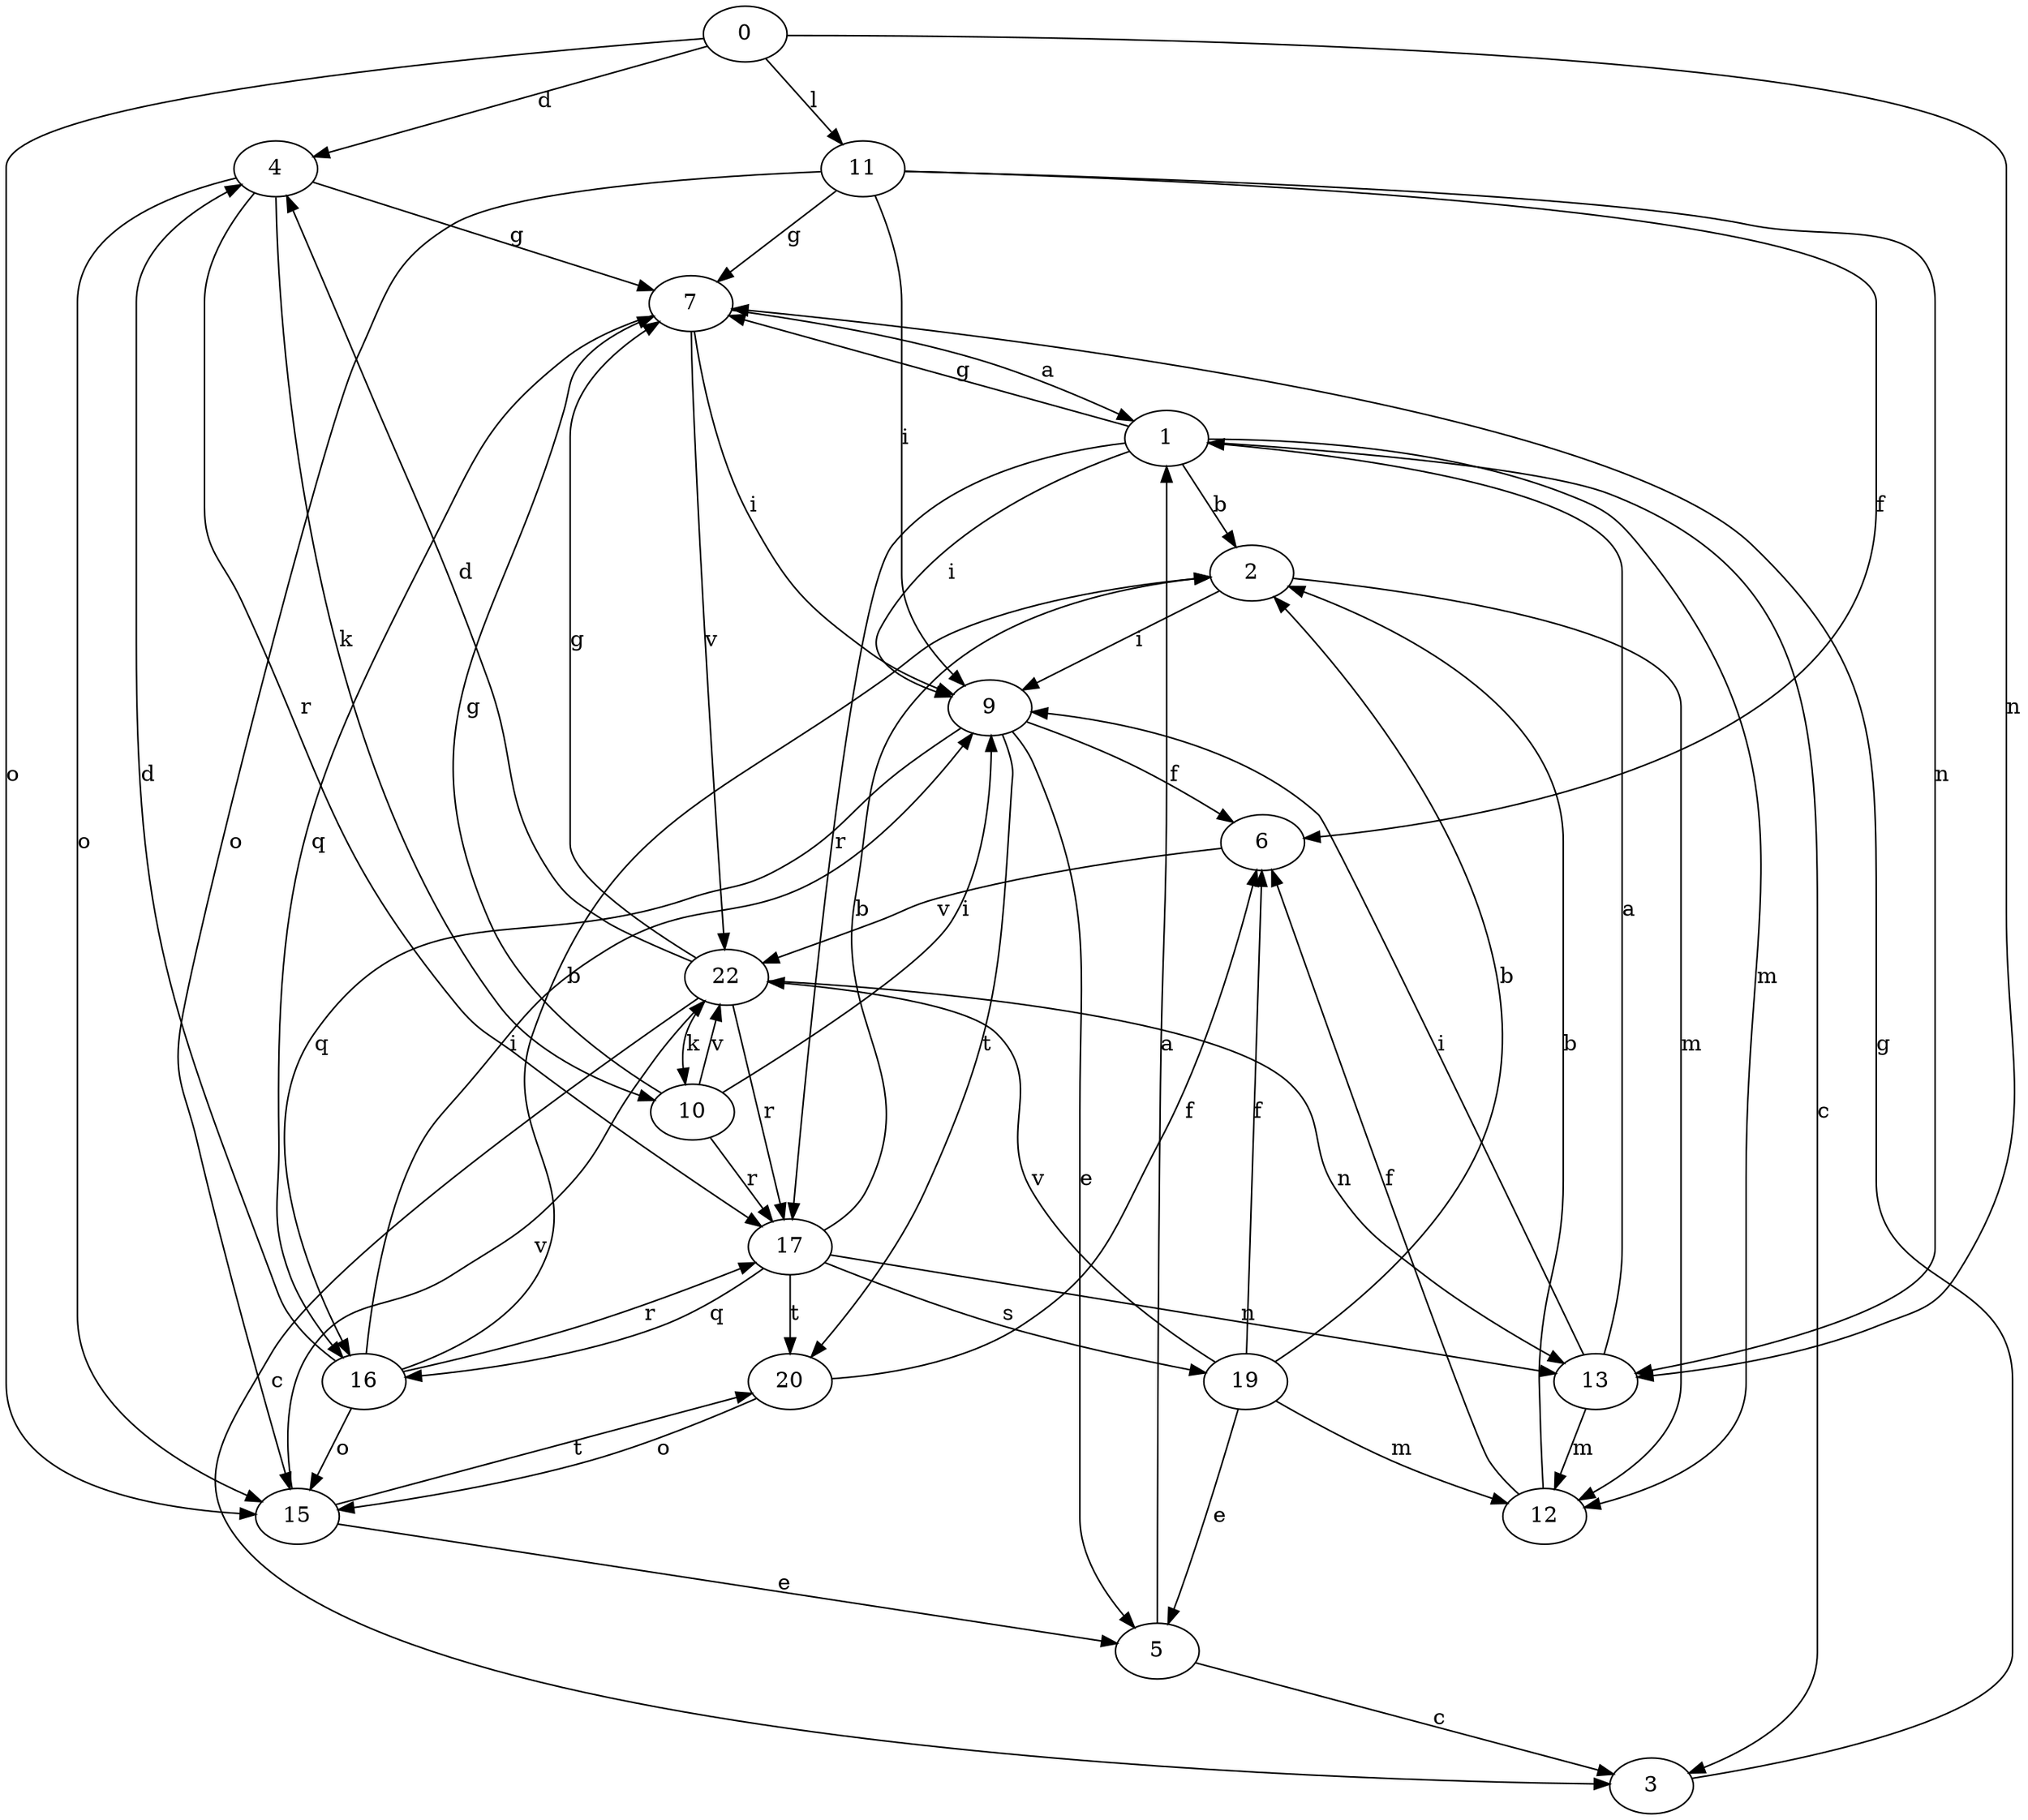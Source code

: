 strict digraph  {
0;
1;
2;
3;
4;
5;
6;
7;
9;
10;
11;
12;
13;
15;
16;
17;
19;
20;
22;
0 -> 4  [label=d];
0 -> 11  [label=l];
0 -> 13  [label=n];
0 -> 15  [label=o];
1 -> 2  [label=b];
1 -> 3  [label=c];
1 -> 7  [label=g];
1 -> 9  [label=i];
1 -> 12  [label=m];
1 -> 17  [label=r];
2 -> 9  [label=i];
2 -> 12  [label=m];
3 -> 7  [label=g];
4 -> 7  [label=g];
4 -> 10  [label=k];
4 -> 15  [label=o];
4 -> 17  [label=r];
5 -> 1  [label=a];
5 -> 3  [label=c];
6 -> 22  [label=v];
7 -> 1  [label=a];
7 -> 9  [label=i];
7 -> 16  [label=q];
7 -> 22  [label=v];
9 -> 5  [label=e];
9 -> 6  [label=f];
9 -> 16  [label=q];
9 -> 20  [label=t];
10 -> 7  [label=g];
10 -> 9  [label=i];
10 -> 17  [label=r];
10 -> 22  [label=v];
11 -> 6  [label=f];
11 -> 7  [label=g];
11 -> 9  [label=i];
11 -> 13  [label=n];
11 -> 15  [label=o];
12 -> 2  [label=b];
12 -> 6  [label=f];
13 -> 1  [label=a];
13 -> 9  [label=i];
13 -> 12  [label=m];
15 -> 5  [label=e];
15 -> 20  [label=t];
15 -> 22  [label=v];
16 -> 2  [label=b];
16 -> 4  [label=d];
16 -> 9  [label=i];
16 -> 15  [label=o];
16 -> 17  [label=r];
17 -> 2  [label=b];
17 -> 13  [label=n];
17 -> 16  [label=q];
17 -> 19  [label=s];
17 -> 20  [label=t];
19 -> 2  [label=b];
19 -> 5  [label=e];
19 -> 6  [label=f];
19 -> 12  [label=m];
19 -> 22  [label=v];
20 -> 6  [label=f];
20 -> 15  [label=o];
22 -> 3  [label=c];
22 -> 4  [label=d];
22 -> 7  [label=g];
22 -> 10  [label=k];
22 -> 13  [label=n];
22 -> 17  [label=r];
}
